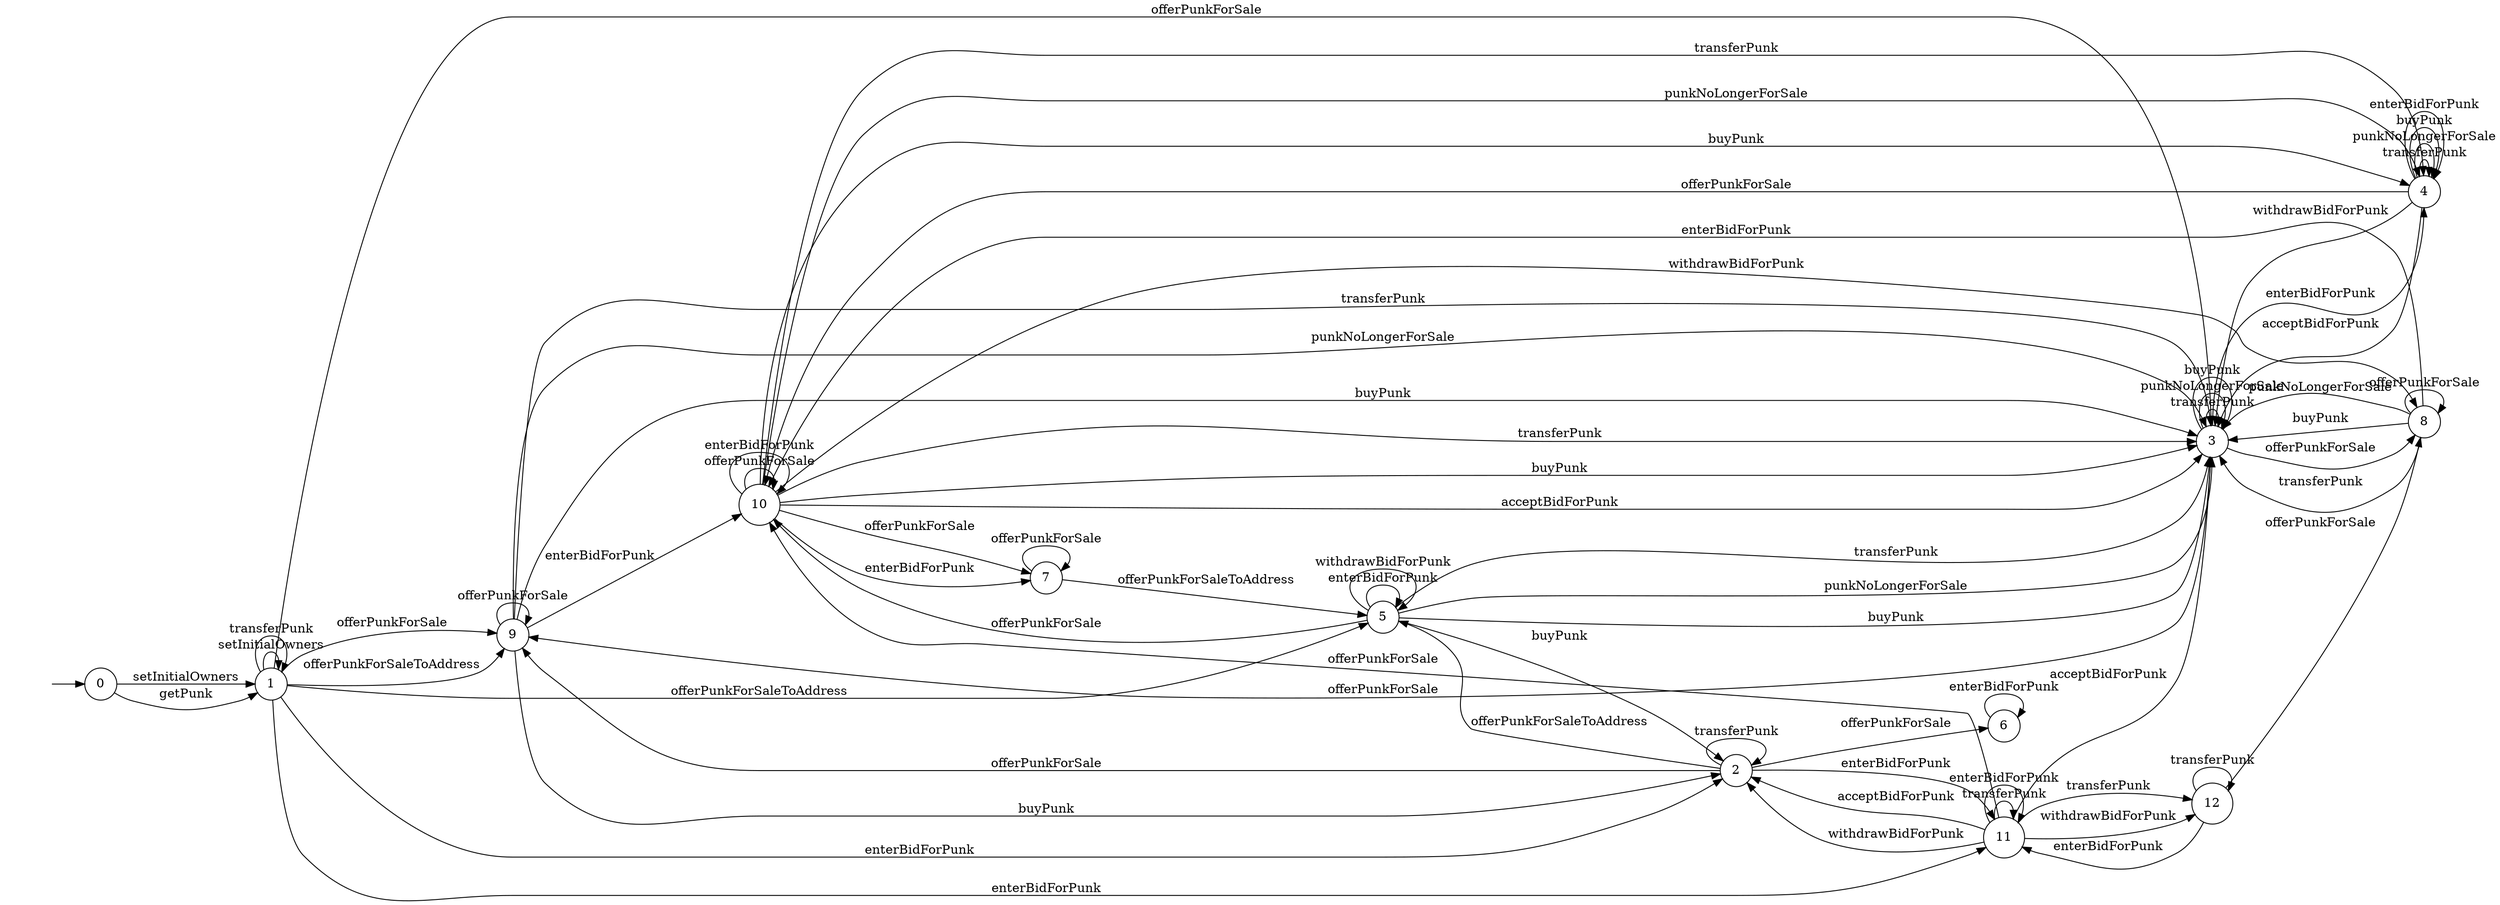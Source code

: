 digraph "/home/liuye/Project/InvConPlus/Dapp-Automata-data/result/model-fix/0xb47e3cd837ddf8e4c57f05d70ab865de6e193bbb/CryptoPunksMarket/FSM-13" {
	graph [rankdir=LR]
	"" [label="" shape=plaintext]
	10 [label=10 shape=circle]
	0 [label=0 shape=circle]
	9 [label=9 shape=circle]
	3 [label=3 shape=circle]
	6 [label=6 shape=circle]
	1 [label=1 shape=circle]
	5 [label=5 shape=circle]
	11 [label=11 shape=circle]
	7 [label=7 shape=circle]
	8 [label=8 shape=circle]
	12 [label=12 shape=circle]
	4 [label=4 shape=circle]
	2 [label=2 shape=circle]
	"" -> 0 [label=""]
	0 -> 1 [label=setInitialOwners]
	0 -> 1 [label=getPunk]
	1 -> 1 [label=setInitialOwners]
	1 -> 1 [label=transferPunk]
	1 -> 9 [label=offerPunkForSale]
	1 -> 3 [label=offerPunkForSale]
	1 -> 9 [label=offerPunkForSaleToAddress]
	1 -> 5 [label=offerPunkForSaleToAddress]
	1 -> 2 [label=enterBidForPunk]
	1 -> 11 [label=enterBidForPunk]
	5 -> 3 [label=transferPunk]
	5 -> 3 [label=punkNoLongerForSale]
	5 -> 10 [label=offerPunkForSale]
	5 -> 3 [label=buyPunk]
	5 -> 2 [label=buyPunk]
	5 -> 5 [label=enterBidForPunk]
	5 -> 5 [label=withdrawBidForPunk]
	10 -> 3 [label=transferPunk]
	10 -> 4 [label=transferPunk]
	10 -> 4 [label=punkNoLongerForSale]
	10 -> 10 [label=offerPunkForSale]
	10 -> 7 [label=offerPunkForSale]
	10 -> 3 [label=buyPunk]
	10 -> 4 [label=buyPunk]
	10 -> 10 [label=enterBidForPunk]
	10 -> 7 [label=enterBidForPunk]
	10 -> 3 [label=acceptBidForPunk]
	10 -> 8 [label=withdrawBidForPunk]
	9 -> 3 [label=transferPunk]
	9 -> 3 [label=punkNoLongerForSale]
	9 -> 9 [label=offerPunkForSale]
	9 -> 3 [label=buyPunk]
	9 -> 2 [label=buyPunk]
	9 -> 10 [label=enterBidForPunk]
	8 -> 3 [label=transferPunk]
	8 -> 3 [label=punkNoLongerForSale]
	8 -> 8 [label=offerPunkForSale]
	8 -> 3 [label=buyPunk]
	8 -> 10 [label=enterBidForPunk]
	7 -> 7 [label=offerPunkForSale]
	7 -> 5 [label=offerPunkForSaleToAddress]
	6 -> 6 [label=enterBidForPunk]
	12 -> 12 [label=transferPunk]
	12 -> 8 [label=offerPunkForSale]
	12 -> 11 [label=enterBidForPunk]
	11 -> 12 [label=transferPunk]
	11 -> 11 [label=transferPunk]
	11 -> 10 [label=offerPunkForSale]
	11 -> 11 [label=enterBidForPunk]
	11 -> 3 [label=acceptBidForPunk]
	11 -> 2 [label=acceptBidForPunk]
	11 -> 12 [label=withdrawBidForPunk]
	11 -> 2 [label=withdrawBidForPunk]
	4 -> 4 [label=transferPunk]
	4 -> 4 [label=punkNoLongerForSale]
	4 -> 10 [label=offerPunkForSale]
	4 -> 4 [label=buyPunk]
	4 -> 4 [label=enterBidForPunk]
	4 -> 3 [label=acceptBidForPunk]
	4 -> 3 [label=withdrawBidForPunk]
	3 -> 3 [label=transferPunk]
	3 -> 3 [label=punkNoLongerForSale]
	3 -> 9 [label=offerPunkForSale]
	3 -> 8 [label=offerPunkForSale]
	3 -> 3 [label=buyPunk]
	3 -> 4 [label=enterBidForPunk]
	2 -> 2 [label=transferPunk]
	2 -> 6 [label=offerPunkForSale]
	2 -> 9 [label=offerPunkForSale]
	2 -> 5 [label=offerPunkForSaleToAddress]
	2 -> 11 [label=enterBidForPunk]
}
